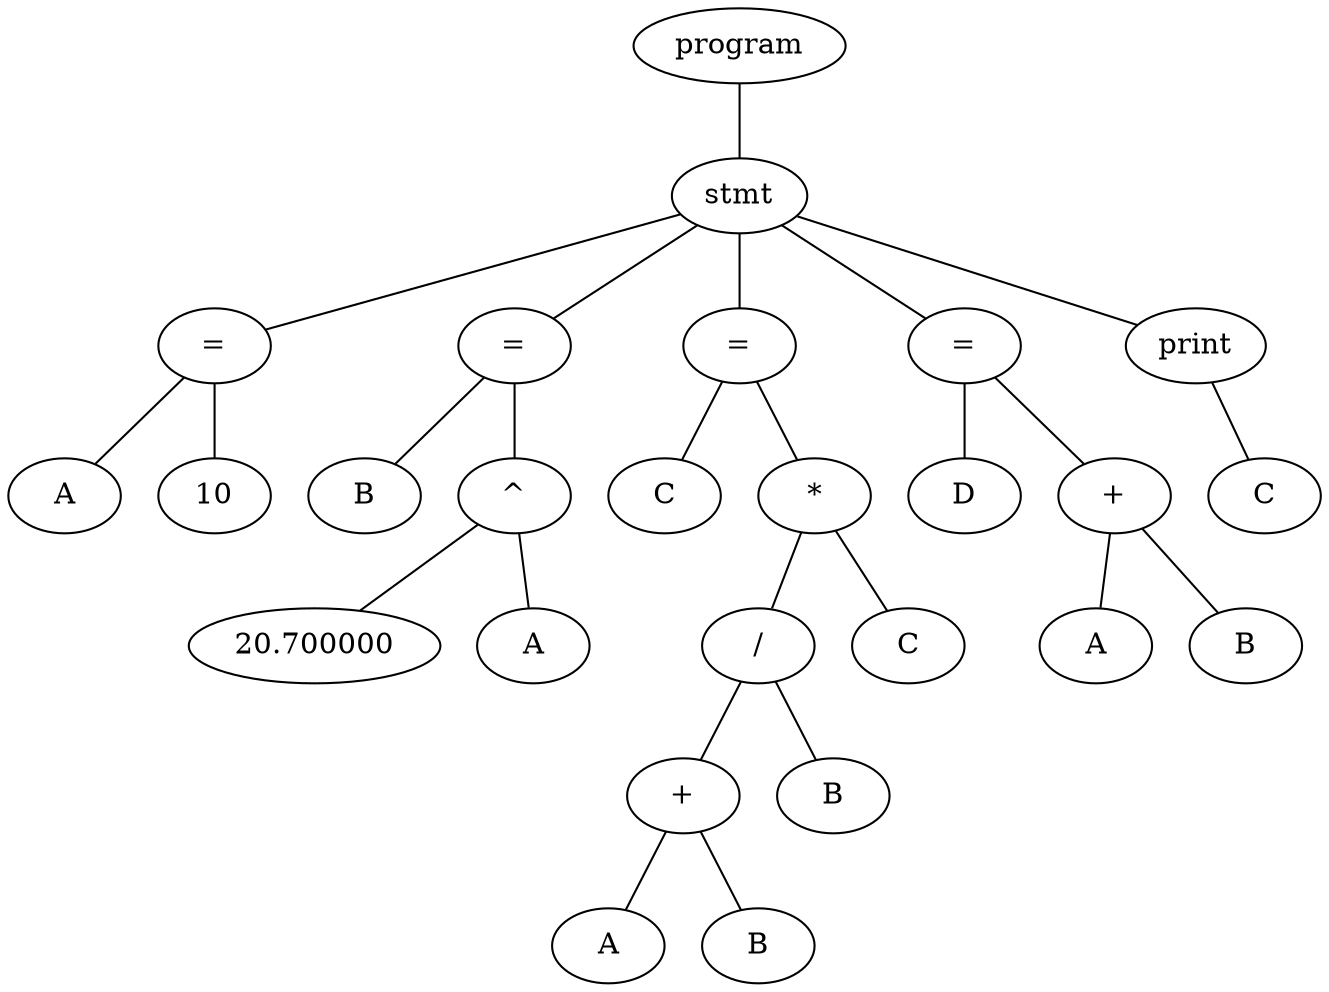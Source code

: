 graph {
	N25[label="program"];
	N3[label="stmt"];
	N1[label="="];
	N2[label="A"];
	N1 -- N2;
	N0[label="10"];
	N1 -- N0;
	N3 -- N1;
	N7[label="="];
	N8[label="B"];
	N7 -- N8;
	N6[label="^"];
	N4[label="20.700000"];
	N6 -- N4;
	N5[label="A"];
	N6 -- N5;
	N7 -- N6;
	N3 -- N7;
	N16[label="="];
	N17[label="C"];
	N16 -- N17;
	N15[label="*"];
	N13[label="/"];
	N11[label="+"];
	N9[label="A"];
	N11 -- N9;
	N10[label="B"];
	N11 -- N10;
	N13 -- N11;
	N12[label="B"];
	N13 -- N12;
	N15 -- N13;
	N14[label="C"];
	N15 -- N14;
	N16 -- N15;
	N3 -- N16;
	N21[label="="];
	N22[label="D"];
	N21 -- N22;
	N20[label="+"];
	N18[label="A"];
	N20 -- N18;
	N19[label="B"];
	N20 -- N19;
	N21 -- N20;
	N3 -- N21;
	N24[label="print"];
	N23[label="C"];
	N24 -- N23;
	N3 -- N24;
	N25 -- N3;
}